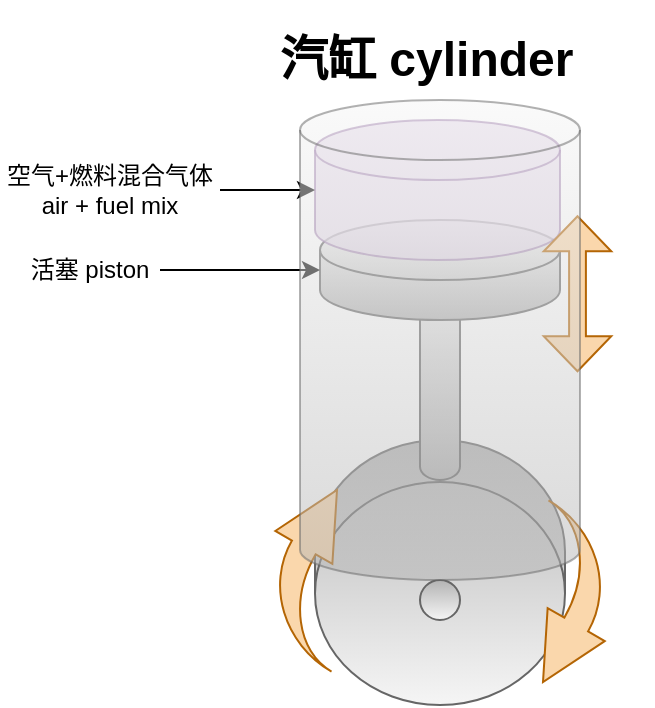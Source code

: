 <mxfile version="21.3.2" type="device" pages="2">
  <diagram name="Page-1" id="XCAAlrS7xWNbH219VkaO">
    <mxGraphModel dx="798" dy="500" grid="1" gridSize="10" guides="1" tooltips="1" connect="1" arrows="1" fold="1" page="1" pageScale="1" pageWidth="827" pageHeight="1169" math="0" shadow="0">
      <root>
        <mxCell id="0" />
        <mxCell id="1" parent="0" />
        <mxCell id="JuJ9TDv9LQkUS_9YtmWW-8" value="" style="shape=cylinder3;whiteSpace=wrap;html=1;boundedLbl=1;backgroundOutline=1;size=55.78;rotation=-180;fillColor=#f5f5f5;gradientColor=#b3b3b3;strokeColor=#666666;" parent="1" vertex="1">
          <mxGeometry x="177.5" y="260" width="125" height="132.5" as="geometry" />
        </mxCell>
        <mxCell id="JuJ9TDv9LQkUS_9YtmWW-5" value="" style="shape=cylinder3;whiteSpace=wrap;html=1;boundedLbl=1;backgroundOutline=1;size=6.795;fillColor=#f5f5f5;gradientColor=#b3b3b3;strokeColor=#666666;" parent="1" vertex="1">
          <mxGeometry x="230" y="170" width="20" height="110" as="geometry" />
        </mxCell>
        <mxCell id="JuJ9TDv9LQkUS_9YtmWW-4" value="" style="shape=cylinder3;whiteSpace=wrap;html=1;boundedLbl=1;backgroundOutline=1;size=15;fillColor=#f5f5f5;gradientColor=#b3b3b3;strokeColor=#666666;" parent="1" vertex="1">
          <mxGeometry x="180" y="150" width="120" height="50" as="geometry" />
        </mxCell>
        <mxCell id="JuJ9TDv9LQkUS_9YtmWW-16" value="" style="shape=cylinder3;whiteSpace=wrap;html=1;boundedLbl=1;backgroundOutline=1;size=15;fillColor=#e1d5e7;strokeColor=#9673a6;opacity=70;" parent="1" vertex="1">
          <mxGeometry x="177.5" y="100" width="122.5" height="70" as="geometry" />
        </mxCell>
        <mxCell id="JuJ9TDv9LQkUS_9YtmWW-9" value="" style="ellipse;whiteSpace=wrap;html=1;aspect=fixed;fillColor=#f5f5f5;gradientColor=#b3b3b3;strokeColor=#666666;rotation=-180;" parent="1" vertex="1">
          <mxGeometry x="230" y="330" width="20" height="20" as="geometry" />
        </mxCell>
        <mxCell id="JuJ9TDv9LQkUS_9YtmWW-12" value="" style="html=1;shadow=0;dashed=0;align=center;verticalAlign=middle;shape=mxgraph.arrows2.jumpInArrow;dy=6.85;dx=33.19;arrowHead=32.96;rotation=-60;fillColor=#fad7ac;strokeColor=#b46504;" parent="1" vertex="1">
          <mxGeometry x="140" y="296.5" width="80" height="59.51" as="geometry" />
        </mxCell>
        <mxCell id="JuJ9TDv9LQkUS_9YtmWW-15" value="" style="shape=doubleArrow;whiteSpace=wrap;html=1;rotation=90;arrowWidth=0.249;arrowSize=0.226;fillColor=#fad7ac;strokeColor=#b46504;" parent="1" vertex="1">
          <mxGeometry x="270" y="170" width="77.5" height="33.75" as="geometry" />
        </mxCell>
        <mxCell id="JuJ9TDv9LQkUS_9YtmWW-20" style="edgeStyle=orthogonalEdgeStyle;rounded=0;orthogonalLoop=1;jettySize=auto;html=1;entryX=0;entryY=0.5;entryDx=0;entryDy=0;entryPerimeter=0;" parent="1" source="JuJ9TDv9LQkUS_9YtmWW-17" target="JuJ9TDv9LQkUS_9YtmWW-16" edge="1">
          <mxGeometry relative="1" as="geometry" />
        </mxCell>
        <mxCell id="JuJ9TDv9LQkUS_9YtmWW-17" value="空气+燃料混合气体&lt;br&gt;air + fuel mix" style="text;html=1;strokeColor=none;fillColor=none;align=center;verticalAlign=middle;whiteSpace=wrap;rounded=0;" parent="1" vertex="1">
          <mxGeometry x="20" y="120" width="110" height="30" as="geometry" />
        </mxCell>
        <mxCell id="JuJ9TDv9LQkUS_9YtmWW-25" value="" style="html=1;shadow=0;dashed=0;align=center;verticalAlign=middle;shape=mxgraph.arrows2.jumpInArrow;dy=6.85;dx=33.19;arrowHead=32.96;rotation=120;fillColor=#fad7ac;strokeColor=#b46504;" parent="1" vertex="1">
          <mxGeometry x="260" y="310" width="80" height="59.51" as="geometry" />
        </mxCell>
        <mxCell id="JuJ9TDv9LQkUS_9YtmWW-26" value="&lt;h1&gt;汽缸 cylinder&lt;/h1&gt;" style="text;html=1;strokeColor=none;fillColor=none;spacing=5;spacingTop=-20;whiteSpace=wrap;overflow=hidden;rounded=0;" parent="1" vertex="1">
          <mxGeometry x="155" y="50" width="170" height="40" as="geometry" />
        </mxCell>
        <mxCell id="JuJ9TDv9LQkUS_9YtmWW-29" style="edgeStyle=orthogonalEdgeStyle;rounded=0;orthogonalLoop=1;jettySize=auto;html=1;entryX=0;entryY=0.5;entryDx=0;entryDy=0;entryPerimeter=0;" parent="1" source="JuJ9TDv9LQkUS_9YtmWW-27" target="JuJ9TDv9LQkUS_9YtmWW-4" edge="1">
          <mxGeometry relative="1" as="geometry" />
        </mxCell>
        <mxCell id="JuJ9TDv9LQkUS_9YtmWW-27" value="活塞 piston" style="text;html=1;strokeColor=none;fillColor=none;align=center;verticalAlign=middle;whiteSpace=wrap;rounded=0;" parent="1" vertex="1">
          <mxGeometry x="30" y="161.88" width="70" height="26.25" as="geometry" />
        </mxCell>
        <mxCell id="JuJ9TDv9LQkUS_9YtmWW-30" value="" style="shape=cylinder3;whiteSpace=wrap;html=1;boundedLbl=1;backgroundOutline=1;size=15;fillColor=#f5f5f5;gradientColor=#b3b3b3;strokeColor=#666666;opacity=50;" parent="1" vertex="1">
          <mxGeometry x="170" y="90" width="140" height="240" as="geometry" />
        </mxCell>
      </root>
    </mxGraphModel>
  </diagram>
  <diagram id="N-62_teSHSyIH6iKd34b" name="Page-2">
    <mxGraphModel dx="1796" dy="607" grid="1" gridSize="10" guides="1" tooltips="1" connect="1" arrows="1" fold="1" page="1" pageScale="1" pageWidth="827" pageHeight="1169" math="0" shadow="0">
      <root>
        <mxCell id="0" />
        <mxCell id="1" parent="0" />
        <mxCell id="mTztIPllPXsjE2HaRZ24-2" value="&lt;b&gt;(Under the hood)&lt;/b&gt;" style="rounded=0;whiteSpace=wrap;html=1;align=right;verticalAlign=top;" vertex="1" parent="1">
          <mxGeometry x="-120" y="170" width="610" height="450" as="geometry" />
        </mxCell>
        <mxCell id="IfERpaO3XSqclsiH-8ae-36" value="" style="shape=cylinder3;whiteSpace=wrap;html=1;boundedLbl=1;backgroundOutline=1;size=13.69;rotation=-120;fillColor=#dae8fc;gradientColor=#7ea6e0;strokeColor=#6c8ebf;" vertex="1" parent="1">
          <mxGeometry x="330" y="500" width="29.02" height="139.02" as="geometry" />
        </mxCell>
        <mxCell id="IfERpaO3XSqclsiH-8ae-74" style="edgeStyle=orthogonalEdgeStyle;rounded=0;orthogonalLoop=1;jettySize=auto;html=1;shape=link;" edge="1" parent="1" source="IfERpaO3XSqclsiH-8ae-10" target="IfERpaO3XSqclsiH-8ae-73">
          <mxGeometry relative="1" as="geometry" />
        </mxCell>
        <mxCell id="IfERpaO3XSqclsiH-8ae-10" value="" style="ellipse;whiteSpace=wrap;html=1;fillColor=#f5f5f5;gradientColor=#b3b3b3;strokeColor=#666666;" vertex="1" parent="1">
          <mxGeometry x="340" y="240" width="90" height="110" as="geometry" />
        </mxCell>
        <mxCell id="IfERpaO3XSqclsiH-8ae-8" value="" style="endArrow=none;html=1;rounded=0;shape=link;" edge="1" parent="1">
          <mxGeometry width="50" height="50" relative="1" as="geometry">
            <mxPoint x="110" y="440" as="sourcePoint" />
            <mxPoint x="180" y="400" as="targetPoint" />
          </mxGeometry>
        </mxCell>
        <mxCell id="IfERpaO3XSqclsiH-8ae-9" value="" style="endArrow=none;html=1;rounded=0;shape=link;" edge="1" parent="1">
          <mxGeometry width="50" height="50" relative="1" as="geometry">
            <mxPoint x="320" y="330" as="sourcePoint" />
            <mxPoint x="380" y="300" as="targetPoint" />
          </mxGeometry>
        </mxCell>
        <mxCell id="IfERpaO3XSqclsiH-8ae-7" value="" style="ellipse;whiteSpace=wrap;html=1;fillColor=#f5f5f5;gradientColor=#b3b3b3;strokeColor=#666666;" vertex="1" parent="1">
          <mxGeometry x="60" y="390" width="90" height="110" as="geometry" />
        </mxCell>
        <mxCell id="IfERpaO3XSqclsiH-8ae-14" value="" style="html=1;shape=mxgraph.basic.isocube;isoAngle=15;fillColor=#d5e8d4;gradientColor=#97d077;strokeColor=#82b366;" vertex="1" parent="1">
          <mxGeometry x="230" y="80" width="100" height="80" as="geometry" />
        </mxCell>
        <mxCell id="IfERpaO3XSqclsiH-8ae-15" value="fuel filter" style="text;html=1;strokeColor=none;fillColor=none;align=center;verticalAlign=middle;whiteSpace=wrap;rounded=0;" vertex="1" parent="1">
          <mxGeometry x="250" y="90" width="60" height="30" as="geometry" />
        </mxCell>
        <mxCell id="IfERpaO3XSqclsiH-8ae-17" value="" style="curved=1;endArrow=classic;html=1;rounded=0;strokeColor=#006600;" edge="1" parent="1">
          <mxGeometry width="50" height="50" relative="1" as="geometry">
            <mxPoint x="310" y="130" as="sourcePoint" />
            <mxPoint x="340" y="220" as="targetPoint" />
            <Array as="points">
              <mxPoint x="400" y="130" />
              <mxPoint x="410" y="190" />
            </Array>
          </mxGeometry>
        </mxCell>
        <mxCell id="IfERpaO3XSqclsiH-8ae-18" value="" style="endArrow=none;html=1;rounded=0;entryX=0.083;entryY=0.193;entryDx=0;entryDy=0;entryPerimeter=0;edgeStyle=orthogonalEdgeStyle;curved=1;strokeColor=#006600;" edge="1" parent="1">
          <mxGeometry width="50" height="50" relative="1" as="geometry">
            <mxPoint x="132" y="75" as="sourcePoint" />
            <mxPoint x="230" y="120" as="targetPoint" />
            <Array as="points">
              <mxPoint x="132" y="120" />
            </Array>
          </mxGeometry>
        </mxCell>
        <mxCell id="IfERpaO3XSqclsiH-8ae-19" value="" style="curved=1;endArrow=classic;html=1;rounded=0;strokeColor=#006600;" edge="1" parent="1">
          <mxGeometry width="50" height="50" relative="1" as="geometry">
            <mxPoint x="100" y="350" as="sourcePoint" />
            <mxPoint x="170" y="320" as="targetPoint" />
            <Array as="points">
              <mxPoint x="130" y="340" />
            </Array>
          </mxGeometry>
        </mxCell>
        <mxCell id="IfERpaO3XSqclsiH-8ae-12" value="" style="html=1;shape=mxgraph.basic.isocube;isoAngle=15;fillColor=#d5e8d4;gradientColor=#97d077;strokeColor=#82b366;" vertex="1" parent="1">
          <mxGeometry x="30" y="320" width="100" height="80" as="geometry" />
        </mxCell>
        <mxCell id="IfERpaO3XSqclsiH-8ae-20" value="" style="curved=1;endArrow=none;html=1;rounded=0;endFill=0;strokeColor=#006600;" edge="1" parent="1">
          <mxGeometry width="50" height="50" relative="1" as="geometry">
            <mxPoint x="-10" y="440" as="sourcePoint" />
            <mxPoint x="50" y="370" as="targetPoint" />
            <Array as="points">
              <mxPoint y="400" />
            </Array>
          </mxGeometry>
        </mxCell>
        <mxCell id="IfERpaO3XSqclsiH-8ae-13" value="air filter" style="text;html=1;strokeColor=none;fillColor=none;align=center;verticalAlign=middle;whiteSpace=wrap;rounded=0;" vertex="1" parent="1">
          <mxGeometry x="50" y="330" width="60" height="30" as="geometry" />
        </mxCell>
        <mxCell id="IfERpaO3XSqclsiH-8ae-32" value="" style="shape=parallelogram;perimeter=parallelogramPerimeter;whiteSpace=wrap;html=1;fixedSize=1;size=90;rotation=-210;fillColor=#99CCFF;gradientColor=#FF6666;strokeColor=#666666;" vertex="1" parent="1">
          <mxGeometry x="250" y="400" width="200" height="150" as="geometry" />
        </mxCell>
        <mxCell id="IfERpaO3XSqclsiH-8ae-33" value="" style="shape=cylinder3;whiteSpace=wrap;html=1;boundedLbl=1;backgroundOutline=1;size=13.69;rotation=-120;fillColor=#f8cecc;gradientColor=#ea6b66;strokeColor=#b85450;" vertex="1" parent="1">
          <mxGeometry x="340" y="320" width="29.02" height="139.02" as="geometry" />
        </mxCell>
        <mxCell id="IfERpaO3XSqclsiH-8ae-39" value="" style="shape=cylinder3;whiteSpace=wrap;html=1;boundedLbl=1;backgroundOutline=1;size=12.524;fillColor=#e1d5e7;strokeColor=#9673a6;" vertex="1" parent="1">
          <mxGeometry x="283.75" y="220" width="42.5" height="40" as="geometry" />
        </mxCell>
        <mxCell id="IfERpaO3XSqclsiH-8ae-40" value="" style="shape=cylinder3;whiteSpace=wrap;html=1;boundedLbl=1;backgroundOutline=1;size=12.524;fillColor=#e1d5e7;strokeColor=#9673a6;" vertex="1" parent="1">
          <mxGeometry x="243.75" y="240" width="42.5" height="40" as="geometry" />
        </mxCell>
        <mxCell id="IfERpaO3XSqclsiH-8ae-41" value="" style="shape=cylinder3;whiteSpace=wrap;html=1;boundedLbl=1;backgroundOutline=1;size=12.524;fillColor=#e1d5e7;strokeColor=#9673a6;" vertex="1" parent="1">
          <mxGeometry x="203.75" y="260" width="42.5" height="40" as="geometry" />
        </mxCell>
        <mxCell id="IfERpaO3XSqclsiH-8ae-42" value="" style="shape=cylinder3;whiteSpace=wrap;html=1;boundedLbl=1;backgroundOutline=1;size=12.524;fillColor=#e1d5e7;strokeColor=#9673a6;" vertex="1" parent="1">
          <mxGeometry x="163.75" y="280" width="42.5" height="40" as="geometry" />
        </mxCell>
        <mxCell id="IfERpaO3XSqclsiH-8ae-1" value="" style="shape=cylinder3;whiteSpace=wrap;html=1;boundedLbl=1;backgroundOutline=1;size=15;fillColor=#f5f5f5;opacity=50;gradientColor=#b3b3b3;strokeColor=#666666;" vertex="1" parent="1">
          <mxGeometry x="280" y="220" width="50" height="160" as="geometry" />
        </mxCell>
        <mxCell id="IfERpaO3XSqclsiH-8ae-2" value="" style="shape=cylinder3;whiteSpace=wrap;html=1;boundedLbl=1;backgroundOutline=1;size=15;fillColor=#f5f5f5;opacity=50;gradientColor=#b3b3b3;strokeColor=#666666;" vertex="1" parent="1">
          <mxGeometry x="240" y="240" width="50" height="160" as="geometry" />
        </mxCell>
        <mxCell id="IfERpaO3XSqclsiH-8ae-5" value="" style="shape=cylinder3;whiteSpace=wrap;html=1;boundedLbl=1;backgroundOutline=1;size=15;fillColor=#f5f5f5;opacity=50;gradientColor=#b3b3b3;strokeColor=#666666;" vertex="1" parent="1">
          <mxGeometry x="200" y="260" width="50" height="160" as="geometry" />
        </mxCell>
        <mxCell id="IfERpaO3XSqclsiH-8ae-6" value="" style="shape=cylinder3;whiteSpace=wrap;html=1;boundedLbl=1;backgroundOutline=1;size=15;fillColor=#f5f5f5;opacity=50;gradientColor=#b3b3b3;strokeColor=#666666;" vertex="1" parent="1">
          <mxGeometry x="160" y="280" width="50" height="160" as="geometry" />
        </mxCell>
        <mxCell id="IfERpaO3XSqclsiH-8ae-22" value="" style="ellipse;whiteSpace=wrap;html=1;fillColor=#ffcd28;gradientColor=#ffa500;strokeColor=#d79b00;" vertex="1" parent="1">
          <mxGeometry x="170" y="230" width="25" height="60" as="geometry" />
        </mxCell>
        <mxCell id="IfERpaO3XSqclsiH-8ae-23" value="" style="ellipse;whiteSpace=wrap;html=1;fillColor=#ffcd28;gradientColor=#ffa500;strokeColor=#d79b00;" vertex="1" parent="1">
          <mxGeometry x="212.5" y="210" width="25" height="60" as="geometry" />
        </mxCell>
        <mxCell id="IfERpaO3XSqclsiH-8ae-24" value="" style="ellipse;whiteSpace=wrap;html=1;fillColor=#ffcd28;gradientColor=#ffa500;strokeColor=#d79b00;" vertex="1" parent="1">
          <mxGeometry x="250" y="190" width="25" height="60" as="geometry" />
        </mxCell>
        <mxCell id="IfERpaO3XSqclsiH-8ae-25" value="" style="ellipse;whiteSpace=wrap;html=1;fillColor=#ffcd28;gradientColor=#ffa500;strokeColor=#d79b00;" vertex="1" parent="1">
          <mxGeometry x="292.5" y="170" width="25" height="60" as="geometry" />
        </mxCell>
        <mxCell id="IfERpaO3XSqclsiH-8ae-45" value="flywheel" style="text;html=1;strokeColor=none;fillColor=none;align=center;verticalAlign=middle;whiteSpace=wrap;rounded=0;fontSize=15;" vertex="1" parent="1">
          <mxGeometry x="50" y="430" width="110" height="30" as="geometry" />
        </mxCell>
        <mxCell id="IfERpaO3XSqclsiH-8ae-47" value="" style="curved=1;endArrow=classic;html=1;rounded=0;strokeColor=#FF0000;" edge="1" parent="1">
          <mxGeometry width="50" height="50" relative="1" as="geometry">
            <mxPoint x="190" y="349.51" as="sourcePoint" />
            <mxPoint x="310" y="419.51" as="targetPoint" />
            <Array as="points">
              <mxPoint x="180" y="389.51" />
              <mxPoint x="230" y="429.51" />
            </Array>
          </mxGeometry>
        </mxCell>
        <mxCell id="IfERpaO3XSqclsiH-8ae-48" value="" style="curved=1;endArrow=classic;html=1;rounded=0;strokeColor=#3333FF;" edge="1" parent="1">
          <mxGeometry width="50" height="50" relative="1" as="geometry">
            <mxPoint x="400" y="535" as="sourcePoint" />
            <mxPoint x="440" y="430" as="targetPoint" />
            <Array as="points">
              <mxPoint x="490" y="495" />
              <mxPoint x="480" y="445" />
            </Array>
          </mxGeometry>
        </mxCell>
        <mxCell id="IfERpaO3XSqclsiH-8ae-49" value="" style="curved=1;endArrow=classic;html=1;rounded=0;strokeColor=#6600CC;" edge="1" parent="1">
          <mxGeometry width="50" height="50" relative="1" as="geometry">
            <mxPoint x="321.25" y="470" as="sourcePoint" />
            <mxPoint x="378.75" y="510.98" as="targetPoint" />
            <Array as="points">
              <mxPoint x="333.25" y="610" />
              <mxPoint x="341.25" y="380" />
              <mxPoint x="363.27" y="590" />
              <mxPoint x="373.25" y="350" />
            </Array>
          </mxGeometry>
        </mxCell>
        <mxCell id="IfERpaO3XSqclsiH-8ae-50" value="coolant (&lt;font color=&quot;#ff0000&quot;&gt;hot&lt;/font&gt;)" style="text;html=1;strokeColor=none;fillColor=none;align=center;verticalAlign=middle;whiteSpace=wrap;rounded=0;" vertex="1" parent="1">
          <mxGeometry x="390" y="369.09" width="100" height="30" as="geometry" />
        </mxCell>
        <mxCell id="IfERpaO3XSqclsiH-8ae-51" value="coolant (&lt;font color=&quot;#3333ff&quot;&gt;cold&lt;/font&gt;)" style="text;html=1;strokeColor=none;fillColor=none;align=center;verticalAlign=middle;whiteSpace=wrap;rounded=0;" vertex="1" parent="1">
          <mxGeometry x="195" y="585" width="100" height="30" as="geometry" />
        </mxCell>
        <mxCell id="IfERpaO3XSqclsiH-8ae-52" value="radiator &lt;br&gt;散热器" style="text;html=1;strokeColor=none;fillColor=none;align=center;verticalAlign=middle;whiteSpace=wrap;rounded=0;fontSize=15;" vertex="1" parent="1">
          <mxGeometry x="220" y="500" width="110" height="30" as="geometry" />
        </mxCell>
        <mxCell id="mTztIPllPXsjE2HaRZ24-4" style="rounded=0;orthogonalLoop=1;jettySize=auto;html=1;entryX=0;entryY=0;entryDx=0;entryDy=17.528;entryPerimeter=0;dashed=1;strokeColor=#CC6600;edgeStyle=orthogonalEdgeStyle;" edge="1" parent="1" source="IfERpaO3XSqclsiH-8ae-54" target="IfERpaO3XSqclsiH-8ae-56">
          <mxGeometry relative="1" as="geometry">
            <Array as="points">
              <mxPoint x="40" y="490" />
              <mxPoint x="40" y="518" />
            </Array>
          </mxGeometry>
        </mxCell>
        <mxCell id="mTztIPllPXsjE2HaRZ24-5" style="rounded=0;orthogonalLoop=1;jettySize=auto;html=1;entryX=0.25;entryY=1;entryDx=0;entryDy=0;dashed=1;strokeColor=#CC6600;edgeStyle=orthogonalEdgeStyle;" edge="1" parent="1" source="IfERpaO3XSqclsiH-8ae-54" target="IfERpaO3XSqclsiH-8ae-65">
          <mxGeometry relative="1" as="geometry">
            <Array as="points">
              <mxPoint x="-62" y="490" />
              <mxPoint x="-62" y="386" />
            </Array>
          </mxGeometry>
        </mxCell>
        <mxCell id="IfERpaO3XSqclsiH-8ae-54" value="" style="shape=cylinder3;whiteSpace=wrap;html=1;boundedLbl=1;backgroundOutline=1;size=14.732;rotation=-120;fillColor=#fff2cc;gradientColor=#ffd966;strokeColor=#d6b656;" vertex="1" parent="1">
          <mxGeometry x="-34.0" y="462.82" width="34.35" height="55" as="geometry" />
        </mxCell>
        <mxCell id="IfERpaO3XSqclsiH-8ae-55" value="alternator 发电机" style="text;html=1;strokeColor=none;fillColor=none;align=center;verticalAlign=middle;whiteSpace=wrap;rounded=0;fontSize=15;" vertex="1" parent="1">
          <mxGeometry x="-97.93" y="508.91" width="126.74" height="30" as="geometry" />
        </mxCell>
        <mxCell id="IfERpaO3XSqclsiH-8ae-57" value="battery 电池" style="text;html=1;strokeColor=none;fillColor=none;align=center;verticalAlign=middle;whiteSpace=wrap;rounded=0;fontSize=15;" vertex="1" parent="1">
          <mxGeometry x="25" y="560" width="110" height="30" as="geometry" />
        </mxCell>
        <mxCell id="IfERpaO3XSqclsiH-8ae-62" style="rounded=0;orthogonalLoop=1;jettySize=auto;html=1;entryX=0.5;entryY=1;entryDx=0;entryDy=0;entryPerimeter=0;endArrow=none;endFill=0;dashed=1;" edge="1" parent="1" source="IfERpaO3XSqclsiH-8ae-59" target="IfERpaO3XSqclsiH-8ae-6">
          <mxGeometry relative="1" as="geometry" />
        </mxCell>
        <mxCell id="IfERpaO3XSqclsiH-8ae-59" value="" style="shape=cylinder3;whiteSpace=wrap;html=1;boundedLbl=1;backgroundOutline=1;size=14.732;rotation=-120;fillColor=#f5f5f5;gradientColor=#b3b3b3;strokeColor=#666666;" vertex="1" parent="1">
          <mxGeometry x="160" y="475.0" width="34.35" height="55" as="geometry" />
        </mxCell>
        <mxCell id="IfERpaO3XSqclsiH-8ae-60" value="engine starter" style="text;html=1;strokeColor=none;fillColor=none;align=center;verticalAlign=middle;whiteSpace=wrap;rounded=0;fontSize=12;" vertex="1" parent="1">
          <mxGeometry x="173.75" y="460" width="110" height="30" as="geometry" />
        </mxCell>
        <mxCell id="IfERpaO3XSqclsiH-8ae-65" value="Engine Control Module &lt;br&gt;(ECM) 引擎控制模块&lt;br&gt;&lt;br&gt;&quot;Computer&quot;" style="rounded=0;whiteSpace=wrap;html=1;fillColor=#f5f5f5;gradientColor=#b3b3b3;strokeColor=#666666;" vertex="1" parent="1">
          <mxGeometry x="-100" y="230" width="150" height="80" as="geometry" />
        </mxCell>
        <mxCell id="IfERpaO3XSqclsiH-8ae-71" value="（为一切electric system供电）" style="text;html=1;strokeColor=none;fillColor=none;align=center;verticalAlign=middle;whiteSpace=wrap;rounded=0;" vertex="1" parent="1">
          <mxGeometry x="-122.28" y="531.09" width="175.44" height="30" as="geometry" />
        </mxCell>
        <mxCell id="IfERpaO3XSqclsiH-8ae-72" value="flywheel" style="text;html=1;strokeColor=none;fillColor=none;align=center;verticalAlign=middle;whiteSpace=wrap;rounded=0;fontSize=15;" vertex="1" parent="1">
          <mxGeometry x="330" y="265" width="110" height="30" as="geometry" />
        </mxCell>
        <mxCell id="IfERpaO3XSqclsiH-8ae-81" style="edgeStyle=orthogonalEdgeStyle;rounded=0;orthogonalLoop=1;jettySize=auto;html=1;entryX=0.5;entryY=0;entryDx=0;entryDy=0;shape=link;" edge="1" parent="1" source="IfERpaO3XSqclsiH-8ae-73">
          <mxGeometry relative="1" as="geometry">
            <mxPoint x="660" y="370.32" as="targetPoint" />
            <Array as="points">
              <mxPoint x="664" y="295" />
            </Array>
          </mxGeometry>
        </mxCell>
        <mxCell id="IfERpaO3XSqclsiH-8ae-73" value="" style="html=1;shape=mxgraph.basic.isocube;isoAngle=15;fillColor=#f5f5f5;gradientColor=#b3b3b3;strokeColor=#666666;" vertex="1" parent="1">
          <mxGeometry x="510" y="250" width="110" height="90" as="geometry" />
        </mxCell>
        <mxCell id="IfERpaO3XSqclsiH-8ae-75" value="transmission box 变速箱" style="text;html=1;strokeColor=none;fillColor=none;align=center;verticalAlign=middle;whiteSpace=wrap;rounded=0;fontSize=15;" vertex="1" parent="1">
          <mxGeometry x="506.82" y="210" width="130" height="30" as="geometry" />
        </mxCell>
        <mxCell id="IfERpaO3XSqclsiH-8ae-76" value="" style="shape=cylinder3;whiteSpace=wrap;html=1;boundedLbl=1;backgroundOutline=1;size=30.918;rotation=-135;fillColor=#647687;strokeColor=#314354;fontColor=#ffffff;" vertex="1" parent="1">
          <mxGeometry x="600" y="340" width="76.82" height="88.18" as="geometry" />
        </mxCell>
        <mxCell id="IfERpaO3XSqclsiH-8ae-77" value="" style="shape=cylinder3;whiteSpace=wrap;html=1;boundedLbl=1;backgroundOutline=1;size=30.918;rotation=-135;fillColor=#647687;strokeColor=#314354;fontColor=#ffffff;" vertex="1" parent="1">
          <mxGeometry x="560" y="380" width="76.82" height="88.18" as="geometry" />
        </mxCell>
        <mxCell id="IfERpaO3XSqclsiH-8ae-78" value="" style="shape=cylinder3;whiteSpace=wrap;html=1;boundedLbl=1;backgroundOutline=1;size=30.918;rotation=-135;fillColor=#647687;strokeColor=#314354;fontColor=#ffffff;" vertex="1" parent="1">
          <mxGeometry x="670" y="369.64" width="76.82" height="88.18" as="geometry" />
        </mxCell>
        <mxCell id="IfERpaO3XSqclsiH-8ae-79" value="" style="shape=cylinder3;whiteSpace=wrap;html=1;boundedLbl=1;backgroundOutline=1;size=30.918;rotation=-135;fillColor=#647687;strokeColor=#314354;fontColor=#ffffff;" vertex="1" parent="1">
          <mxGeometry x="630" y="409.64" width="76.82" height="88.18" as="geometry" />
        </mxCell>
        <mxCell id="IfERpaO3XSqclsiH-8ae-83" value="wheels 轮子" style="text;html=1;strokeColor=none;fillColor=none;align=center;verticalAlign=middle;whiteSpace=wrap;rounded=0;fontSize=15;" vertex="1" parent="1">
          <mxGeometry x="676.82" y="330" width="93.18" height="30" as="geometry" />
        </mxCell>
        <mxCell id="IfERpaO3XSqclsiH-8ae-56" value="" style="html=1;shape=mxgraph.basic.isocube;isoAngle=12.8;fillColor=#647687;strokeColor=#314354;fontColor=#ffffff;" vertex="1" parent="1">
          <mxGeometry x="100" y="500" width="86" height="70" as="geometry" />
        </mxCell>
        <mxCell id="mTztIPllPXsjE2HaRZ24-6" value="&lt;font style=&quot;font-size: 15px;&quot;&gt;(cylindars)&lt;/font&gt;" style="text;html=1;strokeColor=none;fillColor=none;align=center;verticalAlign=middle;whiteSpace=wrap;rounded=0;" vertex="1" parent="1">
          <mxGeometry x="220" y="320" width="60" height="30" as="geometry" />
        </mxCell>
        <mxCell id="IfERpaO3XSqclsiH-8ae-26" value="spark plugs 火花塞" style="text;html=1;strokeColor=none;fillColor=none;align=center;verticalAlign=middle;whiteSpace=wrap;rounded=0;fontSize=15;" vertex="1" parent="1">
          <mxGeometry x="120" y="190" width="130" height="30" as="geometry" />
        </mxCell>
      </root>
    </mxGraphModel>
  </diagram>
</mxfile>
